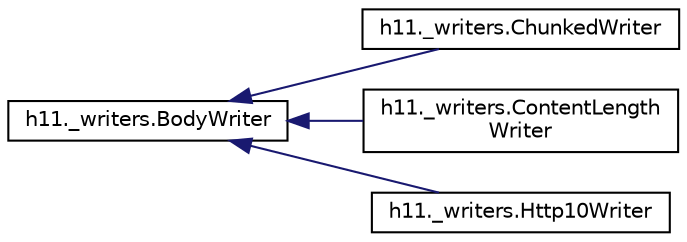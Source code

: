 digraph "Graphical Class Hierarchy"
{
 // LATEX_PDF_SIZE
  edge [fontname="Helvetica",fontsize="10",labelfontname="Helvetica",labelfontsize="10"];
  node [fontname="Helvetica",fontsize="10",shape=record];
  rankdir="LR";
  Node0 [label="h11._writers.BodyWriter",height=0.2,width=0.4,color="black", fillcolor="white", style="filled",URL="$classh11_1_1__writers_1_1BodyWriter.html",tooltip=" "];
  Node0 -> Node1 [dir="back",color="midnightblue",fontsize="10",style="solid",fontname="Helvetica"];
  Node1 [label="h11._writers.ChunkedWriter",height=0.2,width=0.4,color="black", fillcolor="white", style="filled",URL="$classh11_1_1__writers_1_1ChunkedWriter.html",tooltip=" "];
  Node0 -> Node2 [dir="back",color="midnightblue",fontsize="10",style="solid",fontname="Helvetica"];
  Node2 [label="h11._writers.ContentLength\lWriter",height=0.2,width=0.4,color="black", fillcolor="white", style="filled",URL="$classh11_1_1__writers_1_1ContentLengthWriter.html",tooltip=" "];
  Node0 -> Node3 [dir="back",color="midnightblue",fontsize="10",style="solid",fontname="Helvetica"];
  Node3 [label="h11._writers.Http10Writer",height=0.2,width=0.4,color="black", fillcolor="white", style="filled",URL="$classh11_1_1__writers_1_1Http10Writer.html",tooltip=" "];
}
